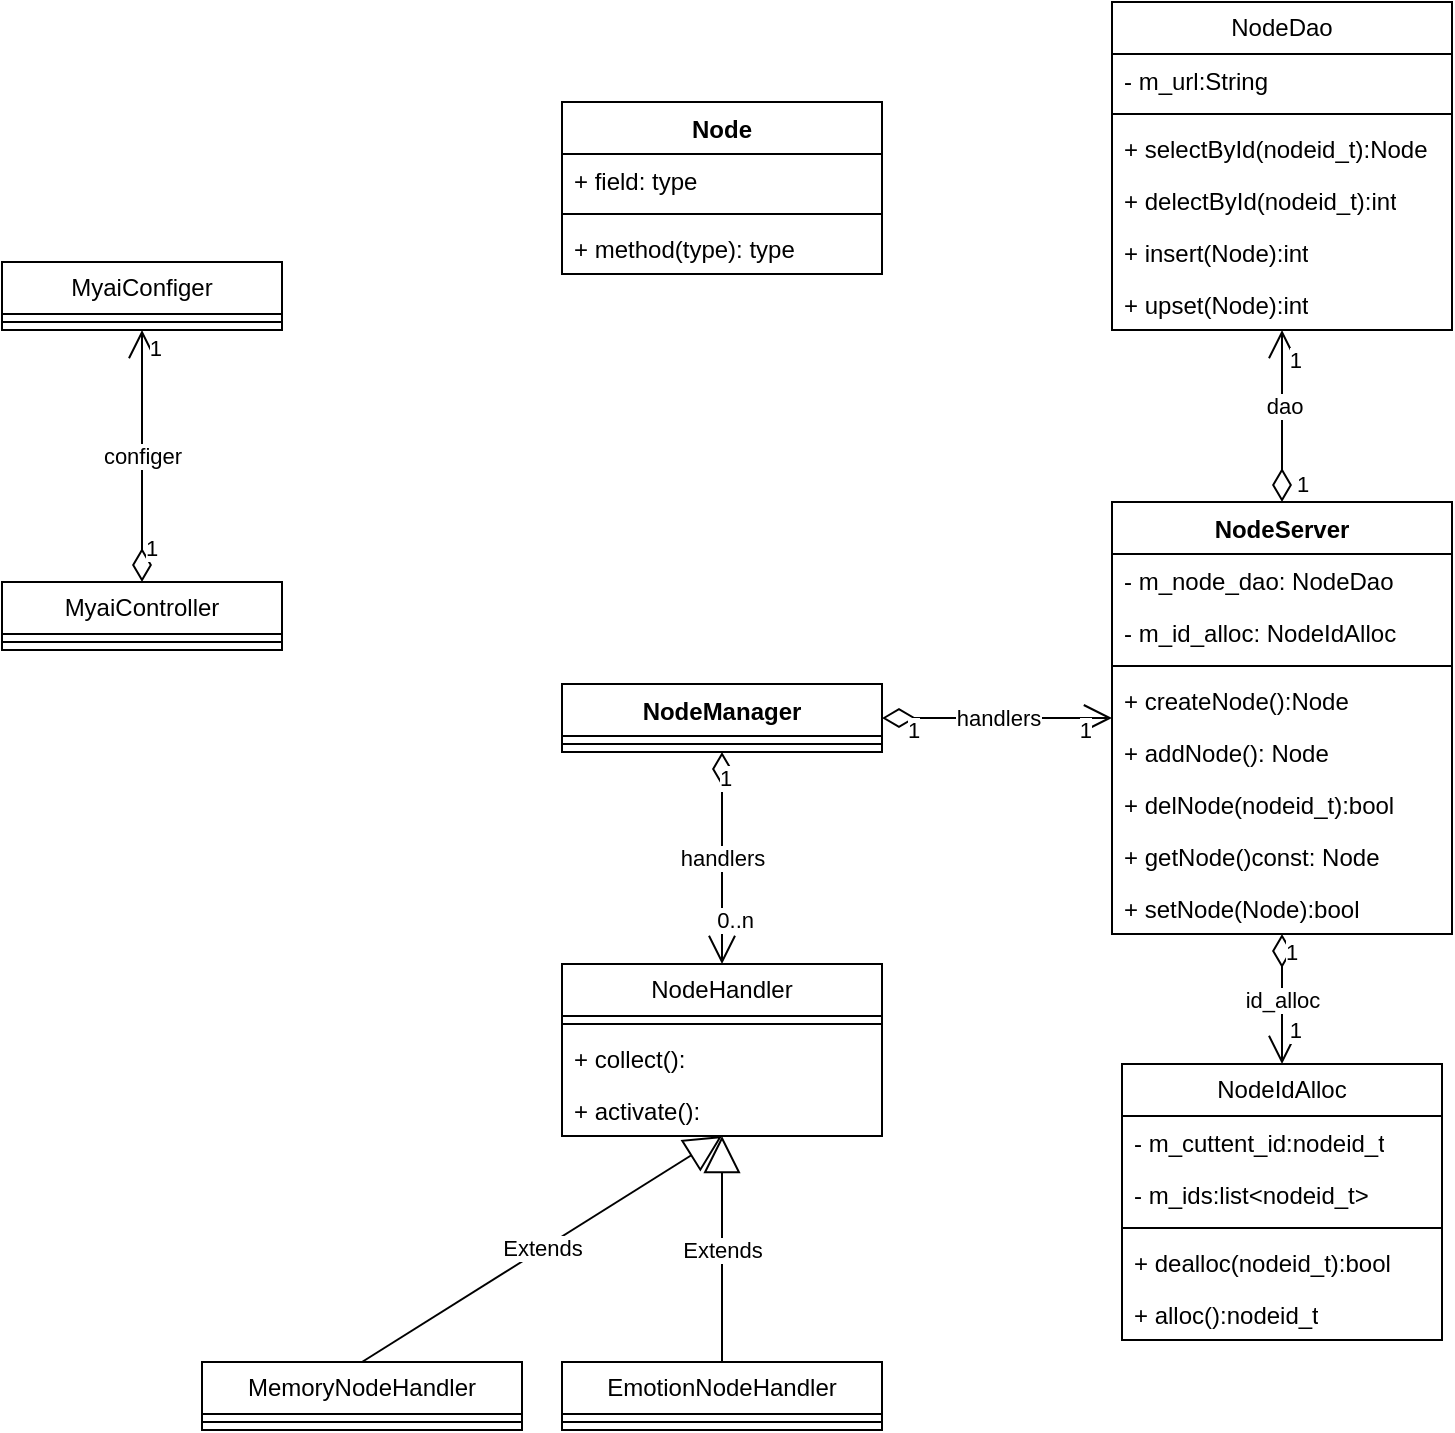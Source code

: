 <mxfile version="24.7.8">
  <diagram id="C5RBs43oDa-KdzZeNtuy" name="Page-1">
    <mxGraphModel dx="1660" dy="822" grid="1" gridSize="10" guides="1" tooltips="1" connect="1" arrows="1" fold="1" page="1" pageScale="1" pageWidth="827" pageHeight="1169" math="1" shadow="0">
      <root>
        <mxCell id="WIyWlLk6GJQsqaUBKTNV-0" />
        <mxCell id="WIyWlLk6GJQsqaUBKTNV-1" parent="WIyWlLk6GJQsqaUBKTNV-0" />
        <mxCell id="l1_kb9u0Heueqg295tcp-4" value="NodeDao" style="swimlane;fontStyle=0;childLayout=stackLayout;horizontal=1;startSize=26;fillColor=none;horizontalStack=0;resizeParent=1;resizeParentMax=0;resizeLast=0;collapsible=1;marginBottom=0;whiteSpace=wrap;html=1;" parent="WIyWlLk6GJQsqaUBKTNV-1" vertex="1">
          <mxGeometry x="585" y="10" width="170" height="164" as="geometry">
            <mxRectangle x="597.5" y="-50" width="90" height="30" as="alternateBounds" />
          </mxGeometry>
        </mxCell>
        <mxCell id="eja3u6TJSt648dlkl0UL-10" value="- m_url:String" style="text;strokeColor=none;fillColor=none;align=left;verticalAlign=top;spacingLeft=4;spacingRight=4;overflow=hidden;rotatable=0;points=[[0,0.5],[1,0.5]];portConstraint=eastwest;whiteSpace=wrap;html=1;" parent="l1_kb9u0Heueqg295tcp-4" vertex="1">
          <mxGeometry y="26" width="170" height="26" as="geometry" />
        </mxCell>
        <mxCell id="l1_kb9u0Heueqg295tcp-88" value="" style="line;strokeWidth=1;fillColor=none;align=left;verticalAlign=middle;spacingTop=-1;spacingLeft=3;spacingRight=3;rotatable=0;labelPosition=right;points=[];portConstraint=eastwest;strokeColor=inherit;" parent="l1_kb9u0Heueqg295tcp-4" vertex="1">
          <mxGeometry y="52" width="170" height="8" as="geometry" />
        </mxCell>
        <mxCell id="eja3u6TJSt648dlkl0UL-6" value="+ selectById(nodeid_t):Node" style="text;strokeColor=none;fillColor=none;align=left;verticalAlign=top;spacingLeft=4;spacingRight=4;overflow=hidden;rotatable=0;points=[[0,0.5],[1,0.5]];portConstraint=eastwest;whiteSpace=wrap;html=1;" parent="l1_kb9u0Heueqg295tcp-4" vertex="1">
          <mxGeometry y="60" width="170" height="26" as="geometry" />
        </mxCell>
        <mxCell id="eja3u6TJSt648dlkl0UL-7" value="+ delectById(nodeid_t):int" style="text;strokeColor=none;fillColor=none;align=left;verticalAlign=top;spacingLeft=4;spacingRight=4;overflow=hidden;rotatable=0;points=[[0,0.5],[1,0.5]];portConstraint=eastwest;whiteSpace=wrap;html=1;" parent="l1_kb9u0Heueqg295tcp-4" vertex="1">
          <mxGeometry y="86" width="170" height="26" as="geometry" />
        </mxCell>
        <mxCell id="eja3u6TJSt648dlkl0UL-8" value="+ insert(Node):int" style="text;strokeColor=none;fillColor=none;align=left;verticalAlign=top;spacingLeft=4;spacingRight=4;overflow=hidden;rotatable=0;points=[[0,0.5],[1,0.5]];portConstraint=eastwest;whiteSpace=wrap;html=1;" parent="l1_kb9u0Heueqg295tcp-4" vertex="1">
          <mxGeometry y="112" width="170" height="26" as="geometry" />
        </mxCell>
        <mxCell id="eja3u6TJSt648dlkl0UL-9" value="+ upset(Node):int" style="text;strokeColor=none;fillColor=none;align=left;verticalAlign=top;spacingLeft=4;spacingRight=4;overflow=hidden;rotatable=0;points=[[0,0.5],[1,0.5]];portConstraint=eastwest;whiteSpace=wrap;html=1;" parent="l1_kb9u0Heueqg295tcp-4" vertex="1">
          <mxGeometry y="138" width="170" height="26" as="geometry" />
        </mxCell>
        <mxCell id="l1_kb9u0Heueqg295tcp-8" value="MyaiController" style="swimlane;fontStyle=0;childLayout=stackLayout;horizontal=1;startSize=26;fillColor=none;horizontalStack=0;resizeParent=1;resizeParentMax=0;resizeLast=0;collapsible=1;marginBottom=0;whiteSpace=wrap;html=1;" parent="WIyWlLk6GJQsqaUBKTNV-1" vertex="1">
          <mxGeometry x="30" y="300" width="140" height="34" as="geometry" />
        </mxCell>
        <mxCell id="l1_kb9u0Heueqg295tcp-97" value="" style="line;strokeWidth=1;fillColor=none;align=left;verticalAlign=middle;spacingTop=-1;spacingLeft=3;spacingRight=3;rotatable=0;labelPosition=right;points=[];portConstraint=eastwest;strokeColor=inherit;" parent="l1_kb9u0Heueqg295tcp-8" vertex="1">
          <mxGeometry y="26" width="140" height="8" as="geometry" />
        </mxCell>
        <mxCell id="l1_kb9u0Heueqg295tcp-12" value="NodeHandler" style="swimlane;fontStyle=0;childLayout=stackLayout;horizontal=1;startSize=26;fillColor=none;horizontalStack=0;resizeParent=1;resizeParentMax=0;resizeLast=0;collapsible=1;marginBottom=0;whiteSpace=wrap;html=1;" parent="WIyWlLk6GJQsqaUBKTNV-1" vertex="1">
          <mxGeometry x="310" y="491" width="160" height="86" as="geometry" />
        </mxCell>
        <mxCell id="l1_kb9u0Heueqg295tcp-102" value="" style="line;strokeWidth=1;fillColor=none;align=left;verticalAlign=middle;spacingTop=-1;spacingLeft=3;spacingRight=3;rotatable=0;labelPosition=right;points=[];portConstraint=eastwest;strokeColor=inherit;" parent="l1_kb9u0Heueqg295tcp-12" vertex="1">
          <mxGeometry y="26" width="160" height="8" as="geometry" />
        </mxCell>
        <mxCell id="GlntnJ7-mtpeiSCosLIo-0" value="+&amp;nbsp;collect():" style="text;strokeColor=none;fillColor=none;align=left;verticalAlign=top;spacingLeft=4;spacingRight=4;overflow=hidden;rotatable=0;points=[[0,0.5],[1,0.5]];portConstraint=eastwest;whiteSpace=wrap;html=1;" parent="l1_kb9u0Heueqg295tcp-12" vertex="1">
          <mxGeometry y="34" width="160" height="26" as="geometry" />
        </mxCell>
        <mxCell id="GlntnJ7-mtpeiSCosLIo-1" value="+ activate():" style="text;strokeColor=none;fillColor=none;align=left;verticalAlign=top;spacingLeft=4;spacingRight=4;overflow=hidden;rotatable=0;points=[[0,0.5],[1,0.5]];portConstraint=eastwest;whiteSpace=wrap;html=1;" parent="l1_kb9u0Heueqg295tcp-12" vertex="1">
          <mxGeometry y="60" width="160" height="26" as="geometry" />
        </mxCell>
        <mxCell id="l1_kb9u0Heueqg295tcp-40" value="handlers" style="endArrow=open;html=1;endSize=12;startArrow=diamondThin;startSize=14;startFill=0;rounded=0;exitX=0.5;exitY=1;exitDx=0;exitDy=0;entryX=0.5;entryY=0;entryDx=0;entryDy=0;" parent="WIyWlLk6GJQsqaUBKTNV-1" source="l1_kb9u0Heueqg295tcp-103" target="l1_kb9u0Heueqg295tcp-12" edge="1">
          <mxGeometry x="-0.001" relative="1" as="geometry">
            <mxPoint x="346" y="440" as="sourcePoint" />
            <mxPoint x="506" y="440" as="targetPoint" />
            <mxPoint as="offset" />
          </mxGeometry>
        </mxCell>
        <mxCell id="l1_kb9u0Heueqg295tcp-41" value="1" style="edgeLabel;resizable=0;html=1;align=left;verticalAlign=top;" parent="l1_kb9u0Heueqg295tcp-40" connectable="0" vertex="1">
          <mxGeometry x="-1" relative="1" as="geometry">
            <mxPoint x="-3" as="offset" />
          </mxGeometry>
        </mxCell>
        <mxCell id="l1_kb9u0Heueqg295tcp-42" value="0..n" style="edgeLabel;resizable=0;html=1;align=right;verticalAlign=top;" parent="l1_kb9u0Heueqg295tcp-40" connectable="0" vertex="1">
          <mxGeometry x="1" relative="1" as="geometry">
            <mxPoint x="16" y="-35" as="offset" />
          </mxGeometry>
        </mxCell>
        <mxCell id="l1_kb9u0Heueqg295tcp-53" value="NodeIdAlloc" style="swimlane;fontStyle=0;childLayout=stackLayout;horizontal=1;startSize=26;fillColor=none;horizontalStack=0;resizeParent=1;resizeParentMax=0;resizeLast=0;collapsible=1;marginBottom=0;whiteSpace=wrap;html=1;" parent="WIyWlLk6GJQsqaUBKTNV-1" vertex="1">
          <mxGeometry x="590" y="541" width="160" height="138" as="geometry" />
        </mxCell>
        <mxCell id="eja3u6TJSt648dlkl0UL-16" value="- m_cuttent_id:nodeid_t" style="text;strokeColor=none;fillColor=none;align=left;verticalAlign=top;spacingLeft=4;spacingRight=4;overflow=hidden;rotatable=0;points=[[0,0.5],[1,0.5]];portConstraint=eastwest;whiteSpace=wrap;html=1;" parent="l1_kb9u0Heueqg295tcp-53" vertex="1">
          <mxGeometry y="26" width="160" height="26" as="geometry" />
        </mxCell>
        <mxCell id="eja3u6TJSt648dlkl0UL-17" value="- m_ids:list&amp;lt;nodeid_t&amp;gt;" style="text;strokeColor=none;fillColor=none;align=left;verticalAlign=top;spacingLeft=4;spacingRight=4;overflow=hidden;rotatable=0;points=[[0,0.5],[1,0.5]];portConstraint=eastwest;whiteSpace=wrap;html=1;" parent="l1_kb9u0Heueqg295tcp-53" vertex="1">
          <mxGeometry y="52" width="160" height="26" as="geometry" />
        </mxCell>
        <mxCell id="l1_kb9u0Heueqg295tcp-100" value="" style="line;strokeWidth=1;fillColor=none;align=left;verticalAlign=middle;spacingTop=-1;spacingLeft=3;spacingRight=3;rotatable=0;labelPosition=right;points=[];portConstraint=eastwest;strokeColor=inherit;" parent="l1_kb9u0Heueqg295tcp-53" vertex="1">
          <mxGeometry y="78" width="160" height="8" as="geometry" />
        </mxCell>
        <mxCell id="eja3u6TJSt648dlkl0UL-19" value="+ dealloc(nodeid_t):bool" style="text;strokeColor=none;fillColor=none;align=left;verticalAlign=top;spacingLeft=4;spacingRight=4;overflow=hidden;rotatable=0;points=[[0,0.5],[1,0.5]];portConstraint=eastwest;whiteSpace=wrap;html=1;" parent="l1_kb9u0Heueqg295tcp-53" vertex="1">
          <mxGeometry y="86" width="160" height="26" as="geometry" />
        </mxCell>
        <mxCell id="eja3u6TJSt648dlkl0UL-18" value="+ alloc():nodeid_t" style="text;strokeColor=none;fillColor=none;align=left;verticalAlign=top;spacingLeft=4;spacingRight=4;overflow=hidden;rotatable=0;points=[[0,0.5],[1,0.5]];portConstraint=eastwest;whiteSpace=wrap;html=1;" parent="l1_kb9u0Heueqg295tcp-53" vertex="1">
          <mxGeometry y="112" width="160" height="26" as="geometry" />
        </mxCell>
        <mxCell id="l1_kb9u0Heueqg295tcp-60" value="MyaiConfiger" style="swimlane;fontStyle=0;childLayout=stackLayout;horizontal=1;startSize=26;fillColor=none;horizontalStack=0;resizeParent=1;resizeParentMax=0;resizeLast=0;collapsible=1;marginBottom=0;whiteSpace=wrap;html=1;" parent="WIyWlLk6GJQsqaUBKTNV-1" vertex="1">
          <mxGeometry x="30" y="140" width="140" height="34" as="geometry" />
        </mxCell>
        <mxCell id="l1_kb9u0Heueqg295tcp-101" value="" style="line;strokeWidth=1;fillColor=none;align=left;verticalAlign=middle;spacingTop=-1;spacingLeft=3;spacingRight=3;rotatable=0;labelPosition=right;points=[];portConstraint=eastwest;strokeColor=inherit;" parent="l1_kb9u0Heueqg295tcp-60" vertex="1">
          <mxGeometry y="26" width="140" height="8" as="geometry" />
        </mxCell>
        <mxCell id="l1_kb9u0Heueqg295tcp-65" value="configer" style="endArrow=open;html=1;endSize=12;startArrow=diamondThin;startSize=14;startFill=0;rounded=0;exitX=0.5;exitY=0;exitDx=0;exitDy=0;entryX=0.5;entryY=1;entryDx=0;entryDy=0;" parent="WIyWlLk6GJQsqaUBKTNV-1" source="l1_kb9u0Heueqg295tcp-8" target="l1_kb9u0Heueqg295tcp-60" edge="1">
          <mxGeometry relative="1" as="geometry">
            <mxPoint x="40" y="520" as="sourcePoint" />
            <mxPoint x="200" y="520" as="targetPoint" />
          </mxGeometry>
        </mxCell>
        <mxCell id="l1_kb9u0Heueqg295tcp-66" value="1" style="edgeLabel;resizable=0;html=1;align=left;verticalAlign=top;" parent="l1_kb9u0Heueqg295tcp-65" connectable="0" vertex="1">
          <mxGeometry x="-1" relative="1" as="geometry">
            <mxPoint y="-30" as="offset" />
          </mxGeometry>
        </mxCell>
        <mxCell id="l1_kb9u0Heueqg295tcp-67" value="1" style="edgeLabel;resizable=0;html=1;align=right;verticalAlign=top;" parent="l1_kb9u0Heueqg295tcp-65" connectable="0" vertex="1">
          <mxGeometry x="1" relative="1" as="geometry">
            <mxPoint x="10" y="-4" as="offset" />
          </mxGeometry>
        </mxCell>
        <mxCell id="l1_kb9u0Heueqg295tcp-68" value="MemoryNodeHandler" style="swimlane;fontStyle=0;childLayout=stackLayout;horizontal=1;startSize=26;fillColor=none;horizontalStack=0;resizeParent=1;resizeParentMax=0;resizeLast=0;collapsible=1;marginBottom=0;whiteSpace=wrap;html=1;" parent="WIyWlLk6GJQsqaUBKTNV-1" vertex="1">
          <mxGeometry x="130" y="690" width="160" height="34" as="geometry" />
        </mxCell>
        <mxCell id="QLfT95iHajIOkWm3uGbV-3" value="" style="line;strokeWidth=1;fillColor=none;align=left;verticalAlign=middle;spacingTop=-1;spacingLeft=3;spacingRight=3;rotatable=0;labelPosition=right;points=[];portConstraint=eastwest;strokeColor=inherit;" parent="l1_kb9u0Heueqg295tcp-68" vertex="1">
          <mxGeometry y="26" width="160" height="8" as="geometry" />
        </mxCell>
        <mxCell id="l1_kb9u0Heueqg295tcp-73" value="Extends" style="endArrow=block;endSize=16;endFill=0;html=1;rounded=0;exitX=0.5;exitY=0;exitDx=0;exitDy=0;entryX=0.5;entryY=1;entryDx=0;entryDy=0;" parent="WIyWlLk6GJQsqaUBKTNV-1" source="l1_kb9u0Heueqg295tcp-68" target="l1_kb9u0Heueqg295tcp-12" edge="1">
          <mxGeometry width="160" relative="1" as="geometry">
            <mxPoint x="386" y="670" as="sourcePoint" />
            <mxPoint x="356" y="580" as="targetPoint" />
          </mxGeometry>
        </mxCell>
        <mxCell id="l1_kb9u0Heueqg295tcp-74" value="EmotionNodeHandler" style="swimlane;fontStyle=0;childLayout=stackLayout;horizontal=1;startSize=26;fillColor=none;horizontalStack=0;resizeParent=1;resizeParentMax=0;resizeLast=0;collapsible=1;marginBottom=0;whiteSpace=wrap;html=1;" parent="WIyWlLk6GJQsqaUBKTNV-1" vertex="1">
          <mxGeometry x="310" y="690" width="160" height="34" as="geometry" />
        </mxCell>
        <mxCell id="QLfT95iHajIOkWm3uGbV-6" value="" style="line;strokeWidth=1;fillColor=none;align=left;verticalAlign=middle;spacingTop=-1;spacingLeft=3;spacingRight=3;rotatable=0;labelPosition=right;points=[];portConstraint=eastwest;strokeColor=inherit;" parent="l1_kb9u0Heueqg295tcp-74" vertex="1">
          <mxGeometry y="26" width="160" height="8" as="geometry" />
        </mxCell>
        <mxCell id="l1_kb9u0Heueqg295tcp-75" value="Extends" style="endArrow=block;endSize=16;endFill=0;html=1;rounded=0;exitX=0.5;exitY=0;exitDx=0;exitDy=0;entryX=0.5;entryY=1;entryDx=0;entryDy=0;" parent="WIyWlLk6GJQsqaUBKTNV-1" source="l1_kb9u0Heueqg295tcp-74" target="l1_kb9u0Heueqg295tcp-12" edge="1">
          <mxGeometry width="160" relative="1" as="geometry">
            <mxPoint x="435" y="706" as="sourcePoint" />
            <mxPoint x="326" y="580" as="targetPoint" />
          </mxGeometry>
        </mxCell>
        <mxCell id="l1_kb9u0Heueqg295tcp-94" value="dao" style="endArrow=open;html=1;endSize=12;startArrow=diamondThin;startSize=14;startFill=0;rounded=0;entryX=0.5;entryY=1;entryDx=0;entryDy=0;exitX=0.5;exitY=0;exitDx=0;exitDy=0;" parent="WIyWlLk6GJQsqaUBKTNV-1" source="QLfT95iHajIOkWm3uGbV-7" target="l1_kb9u0Heueqg295tcp-4" edge="1">
          <mxGeometry x="0.122" y="-1" relative="1" as="geometry">
            <mxPoint x="590" y="244" as="sourcePoint" />
            <mxPoint x="720" y="249" as="targetPoint" />
            <mxPoint as="offset" />
          </mxGeometry>
        </mxCell>
        <mxCell id="l1_kb9u0Heueqg295tcp-95" value="1" style="edgeLabel;resizable=0;html=1;align=left;verticalAlign=top;" parent="l1_kb9u0Heueqg295tcp-94" connectable="0" vertex="1">
          <mxGeometry x="-1" relative="1" as="geometry">
            <mxPoint x="17" y="-4" as="offset" />
          </mxGeometry>
        </mxCell>
        <mxCell id="l1_kb9u0Heueqg295tcp-96" value="1" style="edgeLabel;resizable=0;html=1;align=right;verticalAlign=top;" parent="l1_kb9u0Heueqg295tcp-94" connectable="0" vertex="1">
          <mxGeometry x="1" relative="1" as="geometry">
            <mxPoint x="10" y="2" as="offset" />
          </mxGeometry>
        </mxCell>
        <mxCell id="QLfT95iHajIOkWm3uGbV-15" value="1" style="edgeLabel;html=1;align=center;verticalAlign=middle;resizable=0;points=[];" parent="l1_kb9u0Heueqg295tcp-94" vertex="1" connectable="0">
          <mxGeometry x="-0.79" y="-1" relative="1" as="geometry">
            <mxPoint x="9" as="offset" />
          </mxGeometry>
        </mxCell>
        <mxCell id="l1_kb9u0Heueqg295tcp-103" value="NodeManager" style="swimlane;fontStyle=1;align=center;verticalAlign=top;childLayout=stackLayout;horizontal=1;startSize=26;horizontalStack=0;resizeParent=1;resizeParentMax=0;resizeLast=0;collapsible=1;marginBottom=0;whiteSpace=wrap;html=1;" parent="WIyWlLk6GJQsqaUBKTNV-1" vertex="1">
          <mxGeometry x="310" y="351" width="160" height="34" as="geometry" />
        </mxCell>
        <mxCell id="l1_kb9u0Heueqg295tcp-105" value="" style="line;strokeWidth=1;fillColor=none;align=left;verticalAlign=middle;spacingTop=-1;spacingLeft=3;spacingRight=3;rotatable=0;labelPosition=right;points=[];portConstraint=eastwest;strokeColor=inherit;" parent="l1_kb9u0Heueqg295tcp-103" vertex="1">
          <mxGeometry y="26" width="160" height="8" as="geometry" />
        </mxCell>
        <mxCell id="l1_kb9u0Heueqg295tcp-107" value="id_alloc" style="endArrow=open;html=1;endSize=12;startArrow=diamondThin;startSize=14;startFill=0;rounded=0;exitX=0.5;exitY=1;exitDx=0;exitDy=0;entryX=0.5;entryY=0;entryDx=0;entryDy=0;" parent="WIyWlLk6GJQsqaUBKTNV-1" source="QLfT95iHajIOkWm3uGbV-7" target="l1_kb9u0Heueqg295tcp-53" edge="1">
          <mxGeometry relative="1" as="geometry">
            <mxPoint x="436" y="70" as="sourcePoint" />
            <mxPoint x="810" y="398" as="targetPoint" />
          </mxGeometry>
        </mxCell>
        <mxCell id="l1_kb9u0Heueqg295tcp-108" value="1" style="edgeLabel;resizable=0;html=1;align=left;verticalAlign=top;" parent="l1_kb9u0Heueqg295tcp-107" connectable="0" vertex="1">
          <mxGeometry x="-1" relative="1" as="geometry">
            <mxPoint y="-4" as="offset" />
          </mxGeometry>
        </mxCell>
        <mxCell id="l1_kb9u0Heueqg295tcp-109" value="1" style="edgeLabel;resizable=0;html=1;align=right;verticalAlign=top;" parent="l1_kb9u0Heueqg295tcp-107" connectable="0" vertex="1">
          <mxGeometry x="1" relative="1" as="geometry">
            <mxPoint x="10" y="-30" as="offset" />
          </mxGeometry>
        </mxCell>
        <mxCell id="QLfT95iHajIOkWm3uGbV-7" value="NodeServer" style="swimlane;fontStyle=1;align=center;verticalAlign=top;childLayout=stackLayout;horizontal=1;startSize=26;horizontalStack=0;resizeParent=1;resizeParentMax=0;resizeLast=0;collapsible=1;marginBottom=0;whiteSpace=wrap;html=1;" parent="WIyWlLk6GJQsqaUBKTNV-1" vertex="1">
          <mxGeometry x="585" y="260" width="170" height="216" as="geometry">
            <mxRectangle x="630" y="254" width="100" height="30" as="alternateBounds" />
          </mxGeometry>
        </mxCell>
        <mxCell id="eja3u6TJSt648dlkl0UL-4" value="- m_node_dao: NodeDao" style="text;strokeColor=none;fillColor=none;align=left;verticalAlign=top;spacingLeft=4;spacingRight=4;overflow=hidden;rotatable=0;points=[[0,0.5],[1,0.5]];portConstraint=eastwest;whiteSpace=wrap;html=1;" parent="QLfT95iHajIOkWm3uGbV-7" vertex="1">
          <mxGeometry y="26" width="170" height="26" as="geometry" />
        </mxCell>
        <mxCell id="eja3u6TJSt648dlkl0UL-5" value="- m_id_alloc: NodeIdAlloc" style="text;strokeColor=none;fillColor=none;align=left;verticalAlign=top;spacingLeft=4;spacingRight=4;overflow=hidden;rotatable=0;points=[[0,0.5],[1,0.5]];portConstraint=eastwest;whiteSpace=wrap;html=1;" parent="QLfT95iHajIOkWm3uGbV-7" vertex="1">
          <mxGeometry y="52" width="170" height="26" as="geometry" />
        </mxCell>
        <mxCell id="QLfT95iHajIOkWm3uGbV-9" value="" style="line;strokeWidth=1;fillColor=none;align=left;verticalAlign=middle;spacingTop=-1;spacingLeft=3;spacingRight=3;rotatable=0;labelPosition=right;points=[];portConstraint=eastwest;strokeColor=inherit;" parent="QLfT95iHajIOkWm3uGbV-7" vertex="1">
          <mxGeometry y="78" width="170" height="8" as="geometry" />
        </mxCell>
        <mxCell id="TomlQcOunkCNBBvGH4-7-0" value="+ createNode():Node" style="text;strokeColor=none;fillColor=none;align=left;verticalAlign=top;spacingLeft=4;spacingRight=4;overflow=hidden;rotatable=0;points=[[0,0.5],[1,0.5]];portConstraint=eastwest;whiteSpace=wrap;html=1;" parent="QLfT95iHajIOkWm3uGbV-7" vertex="1">
          <mxGeometry y="86" width="170" height="26" as="geometry" />
        </mxCell>
        <mxCell id="eja3u6TJSt648dlkl0UL-0" value="+ addNode(): Node" style="text;strokeColor=none;fillColor=none;align=left;verticalAlign=top;spacingLeft=4;spacingRight=4;overflow=hidden;rotatable=0;points=[[0,0.5],[1,0.5]];portConstraint=eastwest;whiteSpace=wrap;html=1;" parent="QLfT95iHajIOkWm3uGbV-7" vertex="1">
          <mxGeometry y="112" width="170" height="26" as="geometry" />
        </mxCell>
        <mxCell id="eja3u6TJSt648dlkl0UL-1" value="+ delNode(nodeid_t):bool" style="text;strokeColor=none;fillColor=none;align=left;verticalAlign=top;spacingLeft=4;spacingRight=4;overflow=hidden;rotatable=0;points=[[0,0.5],[1,0.5]];portConstraint=eastwest;whiteSpace=wrap;html=1;" parent="QLfT95iHajIOkWm3uGbV-7" vertex="1">
          <mxGeometry y="138" width="170" height="26" as="geometry" />
        </mxCell>
        <mxCell id="eja3u6TJSt648dlkl0UL-2" value="+ getNode()const: Node" style="text;strokeColor=none;fillColor=none;align=left;verticalAlign=top;spacingLeft=4;spacingRight=4;overflow=hidden;rotatable=0;points=[[0,0.5],[1,0.5]];portConstraint=eastwest;whiteSpace=wrap;html=1;" parent="QLfT95iHajIOkWm3uGbV-7" vertex="1">
          <mxGeometry y="164" width="170" height="26" as="geometry" />
        </mxCell>
        <mxCell id="eja3u6TJSt648dlkl0UL-3" value="+ setNode(Node):bool" style="text;strokeColor=none;fillColor=none;align=left;verticalAlign=top;spacingLeft=4;spacingRight=4;overflow=hidden;rotatable=0;points=[[0,0.5],[1,0.5]];portConstraint=eastwest;whiteSpace=wrap;html=1;" parent="QLfT95iHajIOkWm3uGbV-7" vertex="1">
          <mxGeometry y="190" width="170" height="26" as="geometry" />
        </mxCell>
        <mxCell id="QLfT95iHajIOkWm3uGbV-11" value="handlers" style="endArrow=open;html=1;endSize=12;startArrow=diamondThin;startSize=14;startFill=0;rounded=0;exitX=1;exitY=0.5;exitDx=0;exitDy=0;entryX=0;entryY=0.5;entryDx=0;entryDy=0;" parent="WIyWlLk6GJQsqaUBKTNV-1" source="l1_kb9u0Heueqg295tcp-103" target="QLfT95iHajIOkWm3uGbV-7" edge="1">
          <mxGeometry x="-0.001" relative="1" as="geometry">
            <mxPoint x="550" y="344" as="sourcePoint" />
            <mxPoint x="550" y="240" as="targetPoint" />
            <mxPoint as="offset" />
          </mxGeometry>
        </mxCell>
        <mxCell id="QLfT95iHajIOkWm3uGbV-12" value="1" style="edgeLabel;resizable=0;html=1;align=left;verticalAlign=top;" parent="QLfT95iHajIOkWm3uGbV-11" connectable="0" vertex="1">
          <mxGeometry x="-1" relative="1" as="geometry">
            <mxPoint x="11" y="-7" as="offset" />
          </mxGeometry>
        </mxCell>
        <mxCell id="QLfT95iHajIOkWm3uGbV-13" value="1" style="edgeLabel;resizable=0;html=1;align=right;verticalAlign=top;" parent="QLfT95iHajIOkWm3uGbV-11" connectable="0" vertex="1">
          <mxGeometry x="1" relative="1" as="geometry">
            <mxPoint x="-10" y="-7" as="offset" />
          </mxGeometry>
        </mxCell>
        <mxCell id="GlntnJ7-mtpeiSCosLIo-2" value="Node" style="swimlane;fontStyle=1;align=center;verticalAlign=top;childLayout=stackLayout;horizontal=1;startSize=26;horizontalStack=0;resizeParent=1;resizeParentMax=0;resizeLast=0;collapsible=1;marginBottom=0;whiteSpace=wrap;html=1;" parent="WIyWlLk6GJQsqaUBKTNV-1" vertex="1">
          <mxGeometry x="310" y="60" width="160" height="86" as="geometry" />
        </mxCell>
        <mxCell id="GlntnJ7-mtpeiSCosLIo-3" value="+ field: type" style="text;strokeColor=none;fillColor=none;align=left;verticalAlign=top;spacingLeft=4;spacingRight=4;overflow=hidden;rotatable=0;points=[[0,0.5],[1,0.5]];portConstraint=eastwest;whiteSpace=wrap;html=1;" parent="GlntnJ7-mtpeiSCosLIo-2" vertex="1">
          <mxGeometry y="26" width="160" height="26" as="geometry" />
        </mxCell>
        <mxCell id="GlntnJ7-mtpeiSCosLIo-4" value="" style="line;strokeWidth=1;fillColor=none;align=left;verticalAlign=middle;spacingTop=-1;spacingLeft=3;spacingRight=3;rotatable=0;labelPosition=right;points=[];portConstraint=eastwest;strokeColor=inherit;" parent="GlntnJ7-mtpeiSCosLIo-2" vertex="1">
          <mxGeometry y="52" width="160" height="8" as="geometry" />
        </mxCell>
        <mxCell id="GlntnJ7-mtpeiSCosLIo-5" value="+ method(type): type" style="text;strokeColor=none;fillColor=none;align=left;verticalAlign=top;spacingLeft=4;spacingRight=4;overflow=hidden;rotatable=0;points=[[0,0.5],[1,0.5]];portConstraint=eastwest;whiteSpace=wrap;html=1;" parent="GlntnJ7-mtpeiSCosLIo-2" vertex="1">
          <mxGeometry y="60" width="160" height="26" as="geometry" />
        </mxCell>
      </root>
    </mxGraphModel>
  </diagram>
</mxfile>
